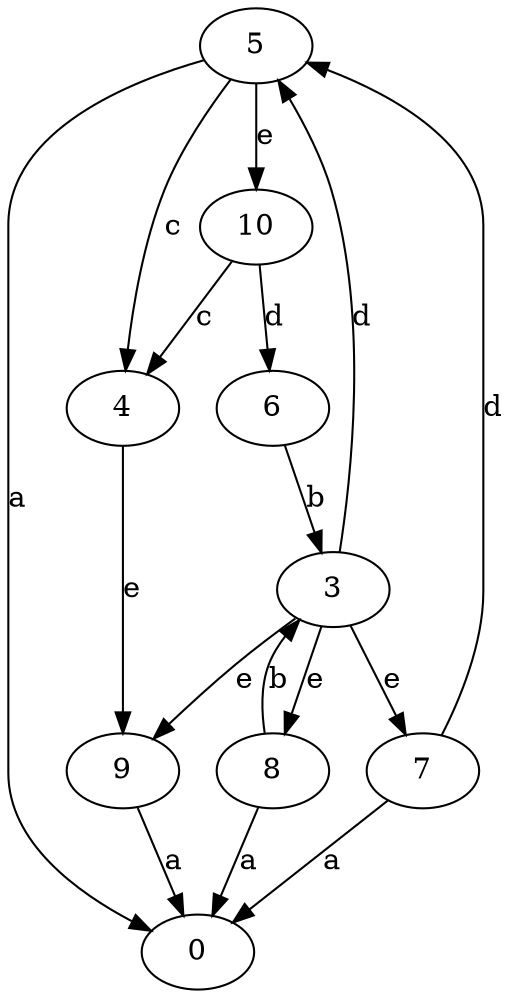 strict digraph  {
0;
3;
4;
5;
6;
7;
8;
9;
10;
3 -> 5  [label=d];
3 -> 7  [label=e];
3 -> 8  [label=e];
3 -> 9  [label=e];
4 -> 9  [label=e];
5 -> 0  [label=a];
5 -> 4  [label=c];
5 -> 10  [label=e];
6 -> 3  [label=b];
7 -> 0  [label=a];
7 -> 5  [label=d];
8 -> 0  [label=a];
8 -> 3  [label=b];
9 -> 0  [label=a];
10 -> 4  [label=c];
10 -> 6  [label=d];
}
